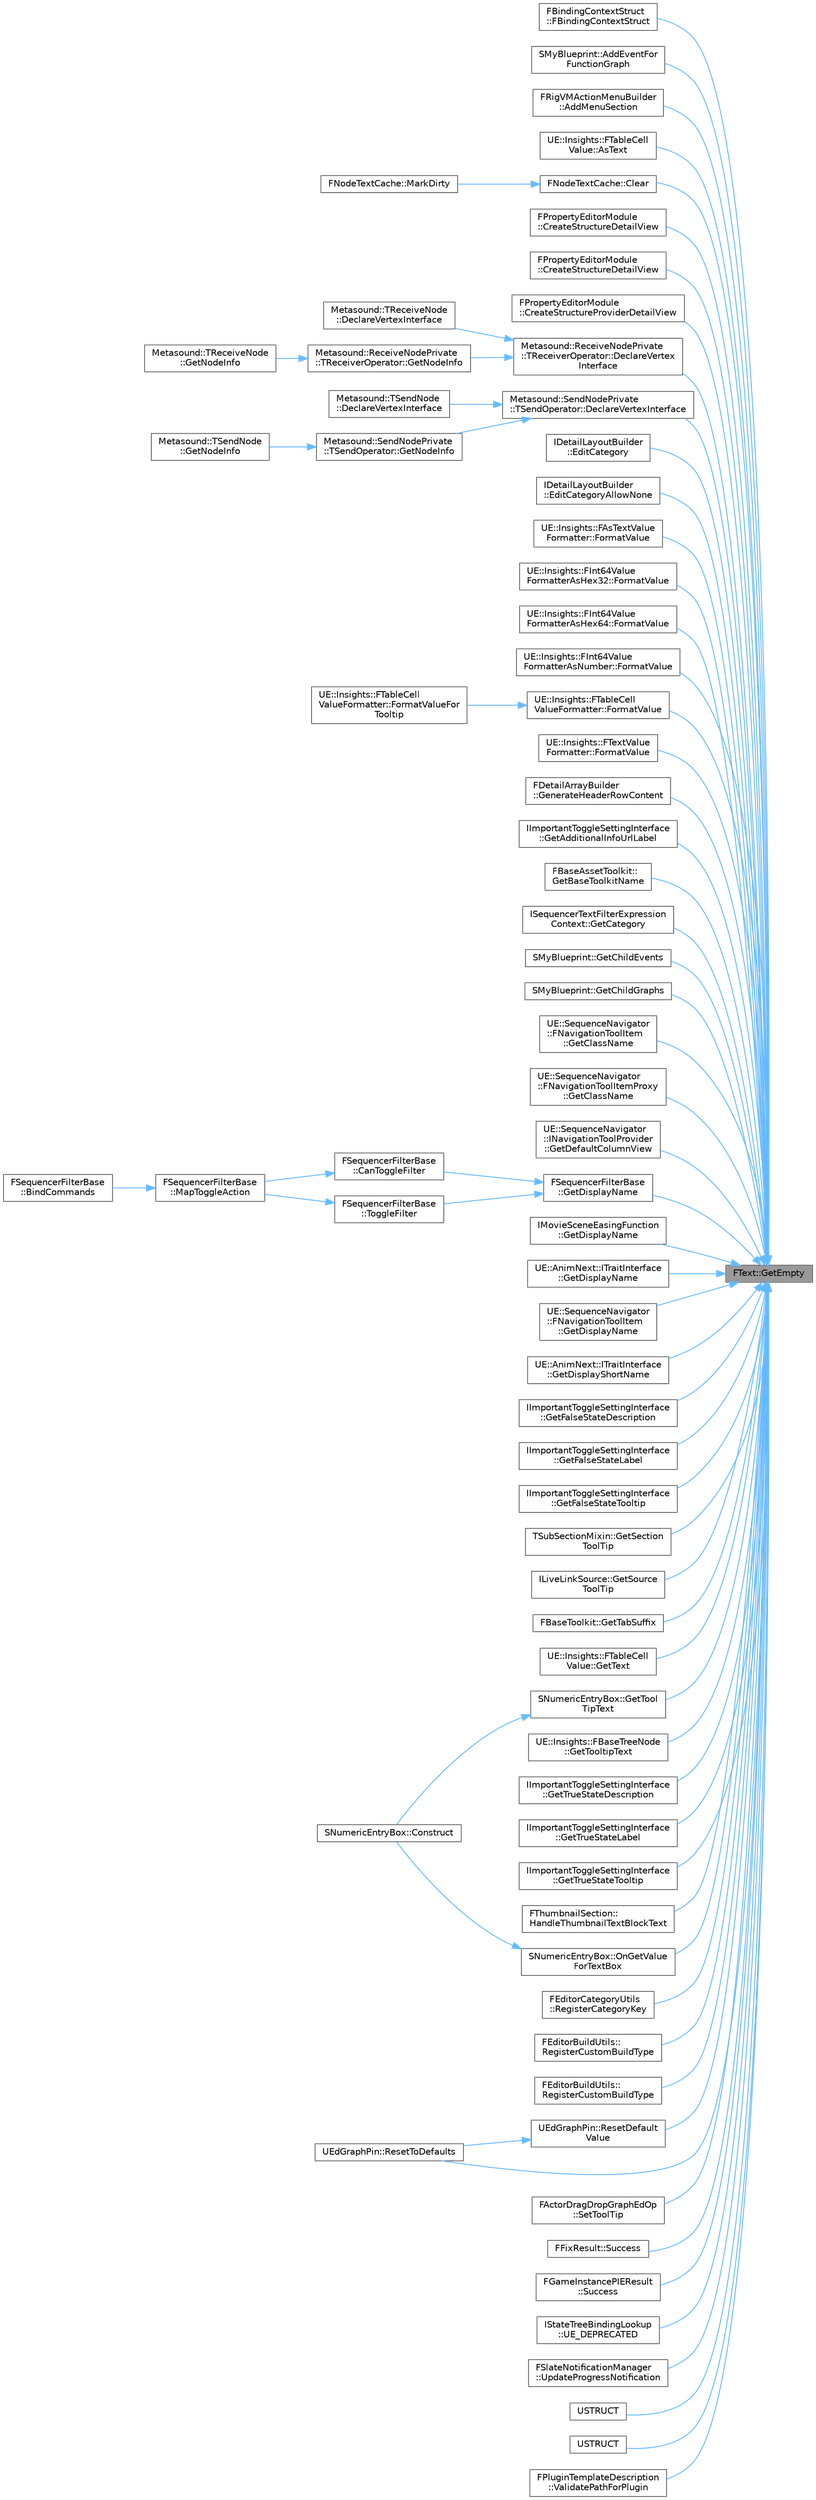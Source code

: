 digraph "FText::GetEmpty"
{
 // INTERACTIVE_SVG=YES
 // LATEX_PDF_SIZE
  bgcolor="transparent";
  edge [fontname=Helvetica,fontsize=10,labelfontname=Helvetica,labelfontsize=10];
  node [fontname=Helvetica,fontsize=10,shape=box,height=0.2,width=0.4];
  rankdir="RL";
  Node1 [id="Node000001",label="FText::GetEmpty",height=0.2,width=0.4,color="gray40", fillcolor="grey60", style="filled", fontcolor="black",tooltip=" "];
  Node1 -> Node2 [id="edge1_Node000001_Node000002",dir="back",color="steelblue1",style="solid",tooltip=" "];
  Node2 [id="Node000002",label="FBindingContextStruct\l::FBindingContextStruct",height=0.2,width=0.4,color="grey40", fillcolor="white", style="filled",URL="$df/d7f/structFBindingContextStruct.html#a9103e166879d12e81aa66e967ca6b6d7",tooltip=" "];
  Node1 -> Node3 [id="edge2_Node000001_Node000003",dir="back",color="steelblue1",style="solid",tooltip=" "];
  Node3 [id="Node000003",label="SMyBlueprint::AddEventFor\lFunctionGraph",height=0.2,width=0.4,color="grey40", fillcolor="white", style="filled",URL="$d0/d94/classSMyBlueprint.html#a880e32c7de2b3f5e33d5b2dccd6f6821",tooltip=" "];
  Node1 -> Node4 [id="edge3_Node000001_Node000004",dir="back",color="steelblue1",style="solid",tooltip=" "];
  Node4 [id="Node000004",label="FRigVMActionMenuBuilder\l::AddMenuSection",height=0.2,width=0.4,color="grey40", fillcolor="white", style="filled",URL="$d6/deb/structFRigVMActionMenuBuilder.html#aceb17756cbfc25c6c3c4515bfd6b1f75",tooltip="Some action menus require multiple sections."];
  Node1 -> Node5 [id="edge4_Node000001_Node000005",dir="back",color="steelblue1",style="solid",tooltip=" "];
  Node5 [id="Node000005",label="UE::Insights::FTableCell\lValue::AsText",height=0.2,width=0.4,color="grey40", fillcolor="white", style="filled",URL="$d0/de1/structUE_1_1Insights_1_1FTableCellValue.html#a4682ce3d8582bad04db8489c0a12bcd4",tooltip=" "];
  Node1 -> Node6 [id="edge5_Node000001_Node000006",dir="back",color="steelblue1",style="solid",tooltip=" "];
  Node6 [id="Node000006",label="FNodeTextCache::Clear",height=0.2,width=0.4,color="grey40", fillcolor="white", style="filled",URL="$d2/d69/structFNodeTextCache.html#ab95259b1d90d1f887c9029afcbf84146",tooltip=" "];
  Node6 -> Node7 [id="edge6_Node000006_Node000007",dir="back",color="steelblue1",style="solid",tooltip=" "];
  Node7 [id="Node000007",label="FNodeTextCache::MarkDirty",height=0.2,width=0.4,color="grey40", fillcolor="white", style="filled",URL="$d2/d69/structFNodeTextCache.html#a0de16577c14e47244b92cd49d0f31657",tooltip=" "];
  Node1 -> Node8 [id="edge7_Node000001_Node000008",dir="back",color="steelblue1",style="solid",tooltip=" "];
  Node8 [id="Node000008",label="FPropertyEditorModule\l::CreateStructureDetailView",height=0.2,width=0.4,color="grey40", fillcolor="white", style="filled",URL="$de/de0/classFPropertyEditorModule.html#adb1d2e4f660e79d78a85e45abbb07046",tooltip=" "];
  Node1 -> Node9 [id="edge8_Node000001_Node000009",dir="back",color="steelblue1",style="solid",tooltip=" "];
  Node9 [id="Node000009",label="FPropertyEditorModule\l::CreateStructureDetailView",height=0.2,width=0.4,color="grey40", fillcolor="white", style="filled",URL="$de/de0/classFPropertyEditorModule.html#a440f1769cbcf7e17184aa75642aa468a",tooltip=" "];
  Node1 -> Node10 [id="edge9_Node000001_Node000010",dir="back",color="steelblue1",style="solid",tooltip=" "];
  Node10 [id="Node000010",label="FPropertyEditorModule\l::CreateStructureProviderDetailView",height=0.2,width=0.4,color="grey40", fillcolor="white", style="filled",URL="$de/de0/classFPropertyEditorModule.html#a409d2ea958e7f073a7f990b3f6c3a642",tooltip=" "];
  Node1 -> Node11 [id="edge10_Node000001_Node000011",dir="back",color="steelblue1",style="solid",tooltip=" "];
  Node11 [id="Node000011",label="Metasound::ReceiveNodePrivate\l::TReceiverOperator::DeclareVertex\lInterface",height=0.2,width=0.4,color="grey40", fillcolor="white", style="filled",URL="$de/dd9/classMetasound_1_1ReceiveNodePrivate_1_1TReceiverOperator.html#ad5ee3d7858af56d4bfeaa45a22f54d45",tooltip=" "];
  Node11 -> Node12 [id="edge11_Node000011_Node000012",dir="back",color="steelblue1",style="solid",tooltip=" "];
  Node12 [id="Node000012",label="Metasound::TReceiveNode\l::DeclareVertexInterface",height=0.2,width=0.4,color="grey40", fillcolor="white", style="filled",URL="$d6/d03/classMetasound_1_1TReceiveNode.html#a679565c8ce4a646fafa2c769acb67d05",tooltip=" "];
  Node11 -> Node13 [id="edge12_Node000011_Node000013",dir="back",color="steelblue1",style="solid",tooltip=" "];
  Node13 [id="Node000013",label="Metasound::ReceiveNodePrivate\l::TReceiverOperator::GetNodeInfo",height=0.2,width=0.4,color="grey40", fillcolor="white", style="filled",URL="$de/dd9/classMetasound_1_1ReceiveNodePrivate_1_1TReceiverOperator.html#aa4ef51ee3fece338e8b868e8e0fa2994",tooltip=" "];
  Node13 -> Node14 [id="edge13_Node000013_Node000014",dir="back",color="steelblue1",style="solid",tooltip=" "];
  Node14 [id="Node000014",label="Metasound::TReceiveNode\l::GetNodeInfo",height=0.2,width=0.4,color="grey40", fillcolor="white", style="filled",URL="$d6/d03/classMetasound_1_1TReceiveNode.html#a16a34b58f77d70a255fe11ed2f7644d7",tooltip=" "];
  Node1 -> Node15 [id="edge14_Node000001_Node000015",dir="back",color="steelblue1",style="solid",tooltip=" "];
  Node15 [id="Node000015",label="Metasound::SendNodePrivate\l::TSendOperator::DeclareVertexInterface",height=0.2,width=0.4,color="grey40", fillcolor="white", style="filled",URL="$d2/d18/classMetasound_1_1SendNodePrivate_1_1TSendOperator.html#a18412a3a7da7e3d3e50997c82eee028c",tooltip=" "];
  Node15 -> Node16 [id="edge15_Node000015_Node000016",dir="back",color="steelblue1",style="solid",tooltip=" "];
  Node16 [id="Node000016",label="Metasound::TSendNode\l::DeclareVertexInterface",height=0.2,width=0.4,color="grey40", fillcolor="white", style="filled",URL="$d0/de0/classMetasound_1_1TSendNode.html#a2ccafcd732dafb5e1d2b88c863ef4738",tooltip=" "];
  Node15 -> Node17 [id="edge16_Node000015_Node000017",dir="back",color="steelblue1",style="solid",tooltip=" "];
  Node17 [id="Node000017",label="Metasound::SendNodePrivate\l::TSendOperator::GetNodeInfo",height=0.2,width=0.4,color="grey40", fillcolor="white", style="filled",URL="$d2/d18/classMetasound_1_1SendNodePrivate_1_1TSendOperator.html#a63249ea0af9cb1876454754cf46e381e",tooltip=" "];
  Node17 -> Node18 [id="edge17_Node000017_Node000018",dir="back",color="steelblue1",style="solid",tooltip=" "];
  Node18 [id="Node000018",label="Metasound::TSendNode\l::GetNodeInfo",height=0.2,width=0.4,color="grey40", fillcolor="white", style="filled",URL="$d0/de0/classMetasound_1_1TSendNode.html#ac7bce15adf5fdfd40d48b45f71e5dcea",tooltip=" "];
  Node1 -> Node19 [id="edge18_Node000001_Node000019",dir="back",color="steelblue1",style="solid",tooltip=" "];
  Node19 [id="Node000019",label="IDetailLayoutBuilder\l::EditCategory",height=0.2,width=0.4,color="grey40", fillcolor="white", style="filled",URL="$d7/de5/classIDetailLayoutBuilder.html#adce987e32bcfff1386070964817d1157",tooltip="Edits an existing category or creates a new one."];
  Node1 -> Node20 [id="edge19_Node000001_Node000020",dir="back",color="steelblue1",style="solid",tooltip=" "];
  Node20 [id="Node000020",label="IDetailLayoutBuilder\l::EditCategoryAllowNone",height=0.2,width=0.4,color="grey40", fillcolor="white", style="filled",URL="$d7/de5/classIDetailLayoutBuilder.html#a5e6222aa3bc23baa4392b2828422c735",tooltip="Edits an existing category or creates a new one If CategoryName is NAME_None, will enable access to p..."];
  Node1 -> Node21 [id="edge20_Node000001_Node000021",dir="back",color="steelblue1",style="solid",tooltip=" "];
  Node21 [id="Node000021",label="UE::Insights::FAsTextValue\lFormatter::FormatValue",height=0.2,width=0.4,color="grey40", fillcolor="white", style="filled",URL="$d6/ddf/classUE_1_1Insights_1_1FAsTextValueFormatter.html#ad40314967ee57f622b1f7948c201a729",tooltip=" "];
  Node1 -> Node22 [id="edge21_Node000001_Node000022",dir="back",color="steelblue1",style="solid",tooltip=" "];
  Node22 [id="Node000022",label="UE::Insights::FInt64Value\lFormatterAsHex32::FormatValue",height=0.2,width=0.4,color="grey40", fillcolor="white", style="filled",URL="$de/d29/classUE_1_1Insights_1_1FInt64ValueFormatterAsHex32.html#a804a1b18b33b45d9f32bd07f8adc5d5c",tooltip=" "];
  Node1 -> Node23 [id="edge22_Node000001_Node000023",dir="back",color="steelblue1",style="solid",tooltip=" "];
  Node23 [id="Node000023",label="UE::Insights::FInt64Value\lFormatterAsHex64::FormatValue",height=0.2,width=0.4,color="grey40", fillcolor="white", style="filled",URL="$d2/d22/classUE_1_1Insights_1_1FInt64ValueFormatterAsHex64.html#ad5aa4b1dde0dd4770fcadb23d0203734",tooltip=" "];
  Node1 -> Node24 [id="edge23_Node000001_Node000024",dir="back",color="steelblue1",style="solid",tooltip=" "];
  Node24 [id="Node000024",label="UE::Insights::FInt64Value\lFormatterAsNumber::FormatValue",height=0.2,width=0.4,color="grey40", fillcolor="white", style="filled",URL="$dc/d9e/classUE_1_1Insights_1_1FInt64ValueFormatterAsNumber.html#ab7b7fde6509011aef3f912aba45a5990",tooltip=" "];
  Node1 -> Node25 [id="edge24_Node000001_Node000025",dir="back",color="steelblue1",style="solid",tooltip=" "];
  Node25 [id="Node000025",label="UE::Insights::FTableCell\lValueFormatter::FormatValue",height=0.2,width=0.4,color="grey40", fillcolor="white", style="filled",URL="$de/d3b/classUE_1_1Insights_1_1FTableCellValueFormatter.html#ae864ceaa9ab73d4475d4a9b88d1a8838",tooltip=" "];
  Node25 -> Node26 [id="edge25_Node000025_Node000026",dir="back",color="steelblue1",style="solid",tooltip=" "];
  Node26 [id="Node000026",label="UE::Insights::FTableCell\lValueFormatter::FormatValueFor\lTooltip",height=0.2,width=0.4,color="grey40", fillcolor="white", style="filled",URL="$de/d3b/classUE_1_1Insights_1_1FTableCellValueFormatter.html#ab9a3790cdaed9a80e384854eee4895c7",tooltip=" "];
  Node1 -> Node27 [id="edge26_Node000001_Node000027",dir="back",color="steelblue1",style="solid",tooltip=" "];
  Node27 [id="Node000027",label="UE::Insights::FTextValue\lFormatter::FormatValue",height=0.2,width=0.4,color="grey40", fillcolor="white", style="filled",URL="$d0/d94/classUE_1_1Insights_1_1FTextValueFormatter.html#ad475fdf7283022a6e79fe6abdb74e3bf",tooltip=" "];
  Node1 -> Node28 [id="edge27_Node000001_Node000028",dir="back",color="steelblue1",style="solid",tooltip=" "];
  Node28 [id="Node000028",label="FDetailArrayBuilder\l::GenerateHeaderRowContent",height=0.2,width=0.4,color="grey40", fillcolor="white", style="filled",URL="$dd/def/classFDetailArrayBuilder.html#ae789f322701f37262bd318d9387f82aa",tooltip=" "];
  Node1 -> Node29 [id="edge28_Node000001_Node000029",dir="back",color="steelblue1",style="solid",tooltip=" "];
  Node29 [id="Node000029",label="IImportantToggleSettingInterface\l::GetAdditionalInfoUrlLabel",height=0.2,width=0.4,color="grey40", fillcolor="white", style="filled",URL="$d8/d60/classIImportantToggleSettingInterface.html#a9ffd97e5003c10ccf698b64e43aeadeb",tooltip=" "];
  Node1 -> Node30 [id="edge29_Node000001_Node000030",dir="back",color="steelblue1",style="solid",tooltip=" "];
  Node30 [id="Node000030",label="FBaseAssetToolkit::\lGetBaseToolkitName",height=0.2,width=0.4,color="grey40", fillcolor="white", style="filled",URL="$d7/d16/classFBaseAssetToolkit.html#a2bfa231cdb6c28fa1030f7be1f91d068",tooltip=" "];
  Node1 -> Node31 [id="edge30_Node000001_Node000031",dir="back",color="steelblue1",style="solid",tooltip=" "];
  Node31 [id="Node000031",label="ISequencerTextFilterExpression\lContext::GetCategory",height=0.2,width=0.4,color="grey40", fillcolor="white", style="filled",URL="$d2/d4d/classISequencerTextFilterExpressionContext.html#a7eddc7ef708ecdf15bf20c9d9487e2c4",tooltip=" "];
  Node1 -> Node32 [id="edge31_Node000001_Node000032",dir="back",color="steelblue1",style="solid",tooltip=" "];
  Node32 [id="Node000032",label="SMyBlueprint::GetChildEvents",height=0.2,width=0.4,color="grey40", fillcolor="white", style="filled",URL="$d0/d94/classSMyBlueprint.html#ac4175aae072817ce3d00a12a0874e4eb",tooltip=" "];
  Node1 -> Node33 [id="edge32_Node000001_Node000033",dir="back",color="steelblue1",style="solid",tooltip=" "];
  Node33 [id="Node000033",label="SMyBlueprint::GetChildGraphs",height=0.2,width=0.4,color="grey40", fillcolor="white", style="filled",URL="$d0/d94/classSMyBlueprint.html#a12c72b84ae356570d3344ec64e49ee03",tooltip=" "];
  Node1 -> Node34 [id="edge33_Node000001_Node000034",dir="back",color="steelblue1",style="solid",tooltip=" "];
  Node34 [id="Node000034",label="UE::SequenceNavigator\l::FNavigationToolItem\l::GetClassName",height=0.2,width=0.4,color="grey40", fillcolor="white", style="filled",URL="$de/d3e/classUE_1_1SequenceNavigator_1_1FNavigationToolItem.html#a0032b91a31d7b6aeb64e0a3f81288741",tooltip="Gets the Class/Type of this Item (e.g."];
  Node1 -> Node35 [id="edge34_Node000001_Node000035",dir="back",color="steelblue1",style="solid",tooltip=" "];
  Node35 [id="Node000035",label="UE::SequenceNavigator\l::FNavigationToolItemProxy\l::GetClassName",height=0.2,width=0.4,color="grey40", fillcolor="white", style="filled",URL="$d4/d52/classUE_1_1SequenceNavigator_1_1FNavigationToolItemProxy.html#a1b47c8fb2ce76e611bfb613edeb57f78",tooltip="Gets the Class/Type of this Item (e.g."];
  Node1 -> Node36 [id="edge35_Node000001_Node000036",dir="back",color="steelblue1",style="solid",tooltip=" "];
  Node36 [id="Node000036",label="UE::SequenceNavigator\l::INavigationToolProvider\l::GetDefaultColumnView",height=0.2,width=0.4,color="grey40", fillcolor="white", style="filled",URL="$d4/d60/classUE_1_1SequenceNavigator_1_1INavigationToolProvider.html#a119745dfdaa2f6bc2c0839a8f0f41ab2",tooltip=" "];
  Node1 -> Node37 [id="edge36_Node000001_Node000037",dir="back",color="steelblue1",style="solid",tooltip=" "];
  Node37 [id="Node000037",label="FSequencerFilterBase\l::GetDisplayName",height=0.2,width=0.4,color="grey40", fillcolor="white", style="filled",URL="$d2/d17/classFSequencerFilterBase.html#a3f7910d972a2cdb22f273f4727e7b012",tooltip=" "];
  Node37 -> Node38 [id="edge37_Node000037_Node000038",dir="back",color="steelblue1",style="solid",tooltip=" "];
  Node38 [id="Node000038",label="FSequencerFilterBase\l::CanToggleFilter",height=0.2,width=0.4,color="grey40", fillcolor="white", style="filled",URL="$d2/d17/classFSequencerFilterBase.html#a742cada86f8380f6a7d5ab1cfd25556b",tooltip=" "];
  Node38 -> Node39 [id="edge38_Node000038_Node000039",dir="back",color="steelblue1",style="solid",tooltip=" "];
  Node39 [id="Node000039",label="FSequencerFilterBase\l::MapToggleAction",height=0.2,width=0.4,color="grey40", fillcolor="white", style="filled",URL="$d2/d17/classFSequencerFilterBase.html#a38d3209aa8951bb4516864f033ea78a4",tooltip=" "];
  Node39 -> Node40 [id="edge39_Node000039_Node000040",dir="back",color="steelblue1",style="solid",tooltip=" "];
  Node40 [id="Node000040",label="FSequencerFilterBase\l::BindCommands",height=0.2,width=0.4,color="grey40", fillcolor="white", style="filled",URL="$d2/d17/classFSequencerFilterBase.html#ad1e310f5741c48eb88e69afe2495f6e8",tooltip=" "];
  Node37 -> Node41 [id="edge40_Node000037_Node000041",dir="back",color="steelblue1",style="solid",tooltip=" "];
  Node41 [id="Node000041",label="FSequencerFilterBase\l::ToggleFilter",height=0.2,width=0.4,color="grey40", fillcolor="white", style="filled",URL="$d2/d17/classFSequencerFilterBase.html#ac398132a73864469bbaf78b18e1d9935",tooltip=" "];
  Node41 -> Node39 [id="edge41_Node000041_Node000039",dir="back",color="steelblue1",style="solid",tooltip=" "];
  Node1 -> Node42 [id="edge42_Node000001_Node000042",dir="back",color="steelblue1",style="solid",tooltip=" "];
  Node42 [id="Node000042",label="IMovieSceneEasingFunction\l::GetDisplayName",height=0.2,width=0.4,color="grey40", fillcolor="white", style="filled",URL="$d3/d4e/classIMovieSceneEasingFunction.html#aa1ce9887d950a414d44cf8a768b0af4e",tooltip=" "];
  Node1 -> Node43 [id="edge43_Node000001_Node000043",dir="back",color="steelblue1",style="solid",tooltip=" "];
  Node43 [id="Node000043",label="UE::AnimNext::ITraitInterface\l::GetDisplayName",height=0.2,width=0.4,color="grey40", fillcolor="white", style="filled",URL="$dd/d84/structUE_1_1AnimNext_1_1ITraitInterface.html#ac22bcf04cc940bda1ae538398b72bfc3",tooltip=" "];
  Node1 -> Node44 [id="edge44_Node000001_Node000044",dir="back",color="steelblue1",style="solid",tooltip=" "];
  Node44 [id="Node000044",label="UE::SequenceNavigator\l::FNavigationToolItem\l::GetDisplayName",height=0.2,width=0.4,color="grey40", fillcolor="white", style="filled",URL="$de/d3e/classUE_1_1SequenceNavigator_1_1FNavigationToolItem.html#aad9d57662fe0bbd271f6db38ebb586e2",tooltip="Gets the Display Name Text of the Item."];
  Node1 -> Node45 [id="edge45_Node000001_Node000045",dir="back",color="steelblue1",style="solid",tooltip=" "];
  Node45 [id="Node000045",label="UE::AnimNext::ITraitInterface\l::GetDisplayShortName",height=0.2,width=0.4,color="grey40", fillcolor="white", style="filled",URL="$dd/d84/structUE_1_1AnimNext_1_1ITraitInterface.html#a7fc18ceb2a1b48ffd9a9a7d2c8621b7b",tooltip=" "];
  Node1 -> Node46 [id="edge46_Node000001_Node000046",dir="back",color="steelblue1",style="solid",tooltip=" "];
  Node46 [id="Node000046",label="IImportantToggleSettingInterface\l::GetFalseStateDescription",height=0.2,width=0.4,color="grey40", fillcolor="white", style="filled",URL="$d8/d60/classIImportantToggleSettingInterface.html#a0e54c9129a563f20533378c6697c88b4",tooltip=" "];
  Node1 -> Node47 [id="edge47_Node000001_Node000047",dir="back",color="steelblue1",style="solid",tooltip=" "];
  Node47 [id="Node000047",label="IImportantToggleSettingInterface\l::GetFalseStateLabel",height=0.2,width=0.4,color="grey40", fillcolor="white", style="filled",URL="$d8/d60/classIImportantToggleSettingInterface.html#ac11c4b1ee4dc180c05f2383bc57363c0",tooltip=" "];
  Node1 -> Node48 [id="edge48_Node000001_Node000048",dir="back",color="steelblue1",style="solid",tooltip=" "];
  Node48 [id="Node000048",label="IImportantToggleSettingInterface\l::GetFalseStateTooltip",height=0.2,width=0.4,color="grey40", fillcolor="white", style="filled",URL="$d8/d60/classIImportantToggleSettingInterface.html#a1441c883e995f017fa409997bc08b91a",tooltip=" "];
  Node1 -> Node49 [id="edge49_Node000001_Node000049",dir="back",color="steelblue1",style="solid",tooltip=" "];
  Node49 [id="Node000049",label="TSubSectionMixin::GetSection\lToolTip",height=0.2,width=0.4,color="grey40", fillcolor="white", style="filled",URL="$db/d4f/classTSubSectionMixin.html#ad1922cd0936b2335882305fb26f166a7",tooltip=" "];
  Node1 -> Node50 [id="edge50_Node000001_Node000050",dir="back",color="steelblue1",style="solid",tooltip=" "];
  Node50 [id="Node000050",label="ILiveLinkSource::GetSource\lToolTip",height=0.2,width=0.4,color="grey40", fillcolor="white", style="filled",URL="$da/d82/classILiveLinkSource.html#a681991cba85b87152c8052a923c6d130",tooltip="For UI, what should be shown in the source list when hovering this source."];
  Node1 -> Node51 [id="edge51_Node000001_Node000051",dir="back",color="steelblue1",style="solid",tooltip=" "];
  Node51 [id="Node000051",label="FBaseToolkit::GetTabSuffix",height=0.2,width=0.4,color="grey40", fillcolor="white", style="filled",URL="$da/d37/classFBaseToolkit.html#ae4e15e60db6774a09fab7f631cf45430",tooltip=" "];
  Node1 -> Node52 [id="edge52_Node000001_Node000052",dir="back",color="steelblue1",style="solid",tooltip=" "];
  Node52 [id="Node000052",label="UE::Insights::FTableCell\lValue::GetText",height=0.2,width=0.4,color="grey40", fillcolor="white", style="filled",URL="$d0/de1/structUE_1_1Insights_1_1FTableCellValue.html#a385dd1c2b157dbc0ed648423a5adbc70",tooltip=" "];
  Node1 -> Node53 [id="edge53_Node000001_Node000053",dir="back",color="steelblue1",style="solid",tooltip=" "];
  Node53 [id="Node000053",label="SNumericEntryBox::GetTool\lTipText",height=0.2,width=0.4,color="grey40", fillcolor="white", style="filled",URL="$dc/db6/classSNumericEntryBox.html#af0bd11aa3c67fb68f487add0305b72e5",tooltip=" "];
  Node53 -> Node54 [id="edge54_Node000053_Node000054",dir="back",color="steelblue1",style="solid",tooltip=" "];
  Node54 [id="Node000054",label="SNumericEntryBox::Construct",height=0.2,width=0.4,color="grey40", fillcolor="white", style="filled",URL="$dc/db6/classSNumericEntryBox.html#ac1fba69ed00d8a96e9b80d71e9cb7c52",tooltip=" "];
  Node1 -> Node55 [id="edge55_Node000001_Node000055",dir="back",color="steelblue1",style="solid",tooltip=" "];
  Node55 [id="Node000055",label="UE::Insights::FBaseTreeNode\l::GetTooltipText",height=0.2,width=0.4,color="grey40", fillcolor="white", style="filled",URL="$d7/d9f/classUE_1_1Insights_1_1FBaseTreeNode.html#a7a18e18386ad9c2264e1a7b57d0526ec",tooltip=" "];
  Node1 -> Node56 [id="edge56_Node000001_Node000056",dir="back",color="steelblue1",style="solid",tooltip=" "];
  Node56 [id="Node000056",label="IImportantToggleSettingInterface\l::GetTrueStateDescription",height=0.2,width=0.4,color="grey40", fillcolor="white", style="filled",URL="$d8/d60/classIImportantToggleSettingInterface.html#a23f875565fcd41f494f6d3d2fdc6bbff",tooltip=" "];
  Node1 -> Node57 [id="edge57_Node000001_Node000057",dir="back",color="steelblue1",style="solid",tooltip=" "];
  Node57 [id="Node000057",label="IImportantToggleSettingInterface\l::GetTrueStateLabel",height=0.2,width=0.4,color="grey40", fillcolor="white", style="filled",URL="$d8/d60/classIImportantToggleSettingInterface.html#aec2b185fddb7d487da4f92a06a56e851",tooltip=" "];
  Node1 -> Node58 [id="edge58_Node000001_Node000058",dir="back",color="steelblue1",style="solid",tooltip=" "];
  Node58 [id="Node000058",label="IImportantToggleSettingInterface\l::GetTrueStateTooltip",height=0.2,width=0.4,color="grey40", fillcolor="white", style="filled",URL="$d8/d60/classIImportantToggleSettingInterface.html#afe3bea7c01bef43eee6e4a93be2f9d47",tooltip=" "];
  Node1 -> Node59 [id="edge59_Node000001_Node000059",dir="back",color="steelblue1",style="solid",tooltip=" "];
  Node59 [id="Node000059",label="FThumbnailSection::\lHandleThumbnailTextBlockText",height=0.2,width=0.4,color="grey40", fillcolor="white", style="filled",URL="$dc/df5/classFThumbnailSection.html#a4ab0da2b0f8484294b39922e9778775e",tooltip="Callback for getting the text of the track name text block."];
  Node1 -> Node60 [id="edge60_Node000001_Node000060",dir="back",color="steelblue1",style="solid",tooltip=" "];
  Node60 [id="Node000060",label="SNumericEntryBox::OnGetValue\lForTextBox",height=0.2,width=0.4,color="grey40", fillcolor="white", style="filled",URL="$dc/db6/classSNumericEntryBox.html#a6222538d57103c267fdf6e4485145eaf",tooltip="Called to get the value for the text box as FText."];
  Node60 -> Node54 [id="edge61_Node000060_Node000054",dir="back",color="steelblue1",style="solid",tooltip=" "];
  Node1 -> Node61 [id="edge62_Node000001_Node000061",dir="back",color="steelblue1",style="solid",tooltip=" "];
  Node61 [id="Node000061",label="FEditorCategoryUtils\l::RegisterCategoryKey",height=0.2,width=0.4,color="grey40", fillcolor="white", style="filled",URL="$de/da0/namespaceFEditorCategoryUtils.html#ae5061ef1d4f176b2ea14162c54303aee",tooltip="To facilitate simple category renaming/reordering, we offer a key replacement system,..."];
  Node1 -> Node62 [id="edge63_Node000001_Node000062",dir="back",color="steelblue1",style="solid",tooltip=" "];
  Node62 [id="Node000062",label="FEditorBuildUtils::\lRegisterCustomBuildType",height=0.2,width=0.4,color="grey40", fillcolor="white", style="filled",URL="$dd/dac/classFEditorBuildUtils.html#a0f916ea12aac9278f5baa8bc92b95875",tooltip="Register a custom build type."];
  Node1 -> Node63 [id="edge64_Node000001_Node000063",dir="back",color="steelblue1",style="solid",tooltip=" "];
  Node63 [id="Node000063",label="FEditorBuildUtils::\lRegisterCustomBuildType",height=0.2,width=0.4,color="grey40", fillcolor="white", style="filled",URL="$dd/dac/classFEditorBuildUtils.html#af96d616035ccdeb203dfc770c60b148b",tooltip="Register a custom build type."];
  Node1 -> Node64 [id="edge65_Node000001_Node000064",dir="back",color="steelblue1",style="solid",tooltip=" "];
  Node64 [id="Node000064",label="UEdGraphPin::ResetDefault\lValue",height=0.2,width=0.4,color="grey40", fillcolor="white", style="filled",URL="$de/d87/classUEdGraphPin.html#a14a05788bb376994cd623c8dcd6c5c54",tooltip="Reset default values to empty."];
  Node64 -> Node65 [id="edge66_Node000064_Node000065",dir="back",color="steelblue1",style="solid",tooltip=" "];
  Node65 [id="Node000065",label="UEdGraphPin::ResetToDefaults",height=0.2,width=0.4,color="grey40", fillcolor="white", style="filled",URL="$de/d87/classUEdGraphPin.html#a0032e942fa109332a8ebae6cb28b35fd",tooltip="Resets node to default constructor state."];
  Node1 -> Node65 [id="edge67_Node000001_Node000065",dir="back",color="steelblue1",style="solid",tooltip=" "];
  Node1 -> Node66 [id="edge68_Node000001_Node000066",dir="back",color="steelblue1",style="solid",tooltip=" "];
  Node66 [id="Node000066",label="FActorDragDropGraphEdOp\l::SetToolTip",height=0.2,width=0.4,color="grey40", fillcolor="white", style="filled",URL="$de/d3f/classFActorDragDropGraphEdOp.html#ab51c30d6128062cc9f268fd8d3dc5673",tooltip="Set the appropriate tool tip when dragging functionality is active."];
  Node1 -> Node67 [id="edge69_Node000001_Node000067",dir="back",color="steelblue1",style="solid",tooltip=" "];
  Node67 [id="Node000067",label="FFixResult::Success",height=0.2,width=0.4,color="grey40", fillcolor="white", style="filled",URL="$d0/d57/structFFixResult.html#a2e948f924d9dd32d0e867a109a59d987",tooltip=" "];
  Node1 -> Node68 [id="edge70_Node000001_Node000068",dir="back",color="steelblue1",style="solid",tooltip=" "];
  Node68 [id="Node000068",label="FGameInstancePIEResult\l::Success",height=0.2,width=0.4,color="grey40", fillcolor="white", style="filled",URL="$d2/d11/structFGameInstancePIEResult.html#a6953b391692e02c3c516d70e0457178a",tooltip=" "];
  Node1 -> Node69 [id="edge71_Node000001_Node000069",dir="back",color="steelblue1",style="solid",tooltip=" "];
  Node69 [id="Node000069",label="IStateTreeBindingLookup\l::UE_DEPRECATED",height=0.2,width=0.4,color="grey40", fillcolor="white", style="filled",URL="$d3/d79/structIStateTreeBindingLookup.html#a71ea3dd7a1a0262ec4c778df2228e862",tooltip=" "];
  Node1 -> Node70 [id="edge72_Node000001_Node000070",dir="back",color="steelblue1",style="solid",tooltip=" "];
  Node70 [id="Node000070",label="FSlateNotificationManager\l::UpdateProgressNotification",height=0.2,width=0.4,color="grey40", fillcolor="white", style="filled",URL="$d7/d6f/classFSlateNotificationManager.html#ad4809cab18490a68c433060f56d54688",tooltip="Updates a progress notification."];
  Node1 -> Node71 [id="edge73_Node000001_Node000071",dir="back",color="steelblue1",style="solid",tooltip=" "];
  Node71 [id="Node000071",label="USTRUCT",height=0.2,width=0.4,color="grey40", fillcolor="white", style="filled",URL="$da/d7f/NavigationToolBuiltInFilterParams_8h.html#a045e0835171639fe5f0d1e1c3414f4a7",tooltip=" "];
  Node1 -> Node72 [id="edge74_Node000001_Node000072",dir="back",color="steelblue1",style="solid",tooltip=" "];
  Node72 [id="Node000072",label="USTRUCT",height=0.2,width=0.4,color="grey40", fillcolor="white", style="filled",URL="$dc/db7/StateTreeNodeBase_8h.html#ad63e2df8bccd08f89b3d281d147e1db5",tooltip="Enum describing in what format a text is expected to be returned."];
  Node1 -> Node73 [id="edge75_Node000001_Node000073",dir="back",color="steelblue1",style="solid",tooltip=" "];
  Node73 [id="Node000073",label="FPluginTemplateDescription\l::ValidatePathForPlugin",height=0.2,width=0.4,color="grey40", fillcolor="white", style="filled",URL="$d4/dc6/structFPluginTemplateDescription.html#a5ffec322bc7afdb937d92854c894c477",tooltip="Called to perform additional path validation when the path is modified (the bCanBePlacedInEngine vali..."];
}

